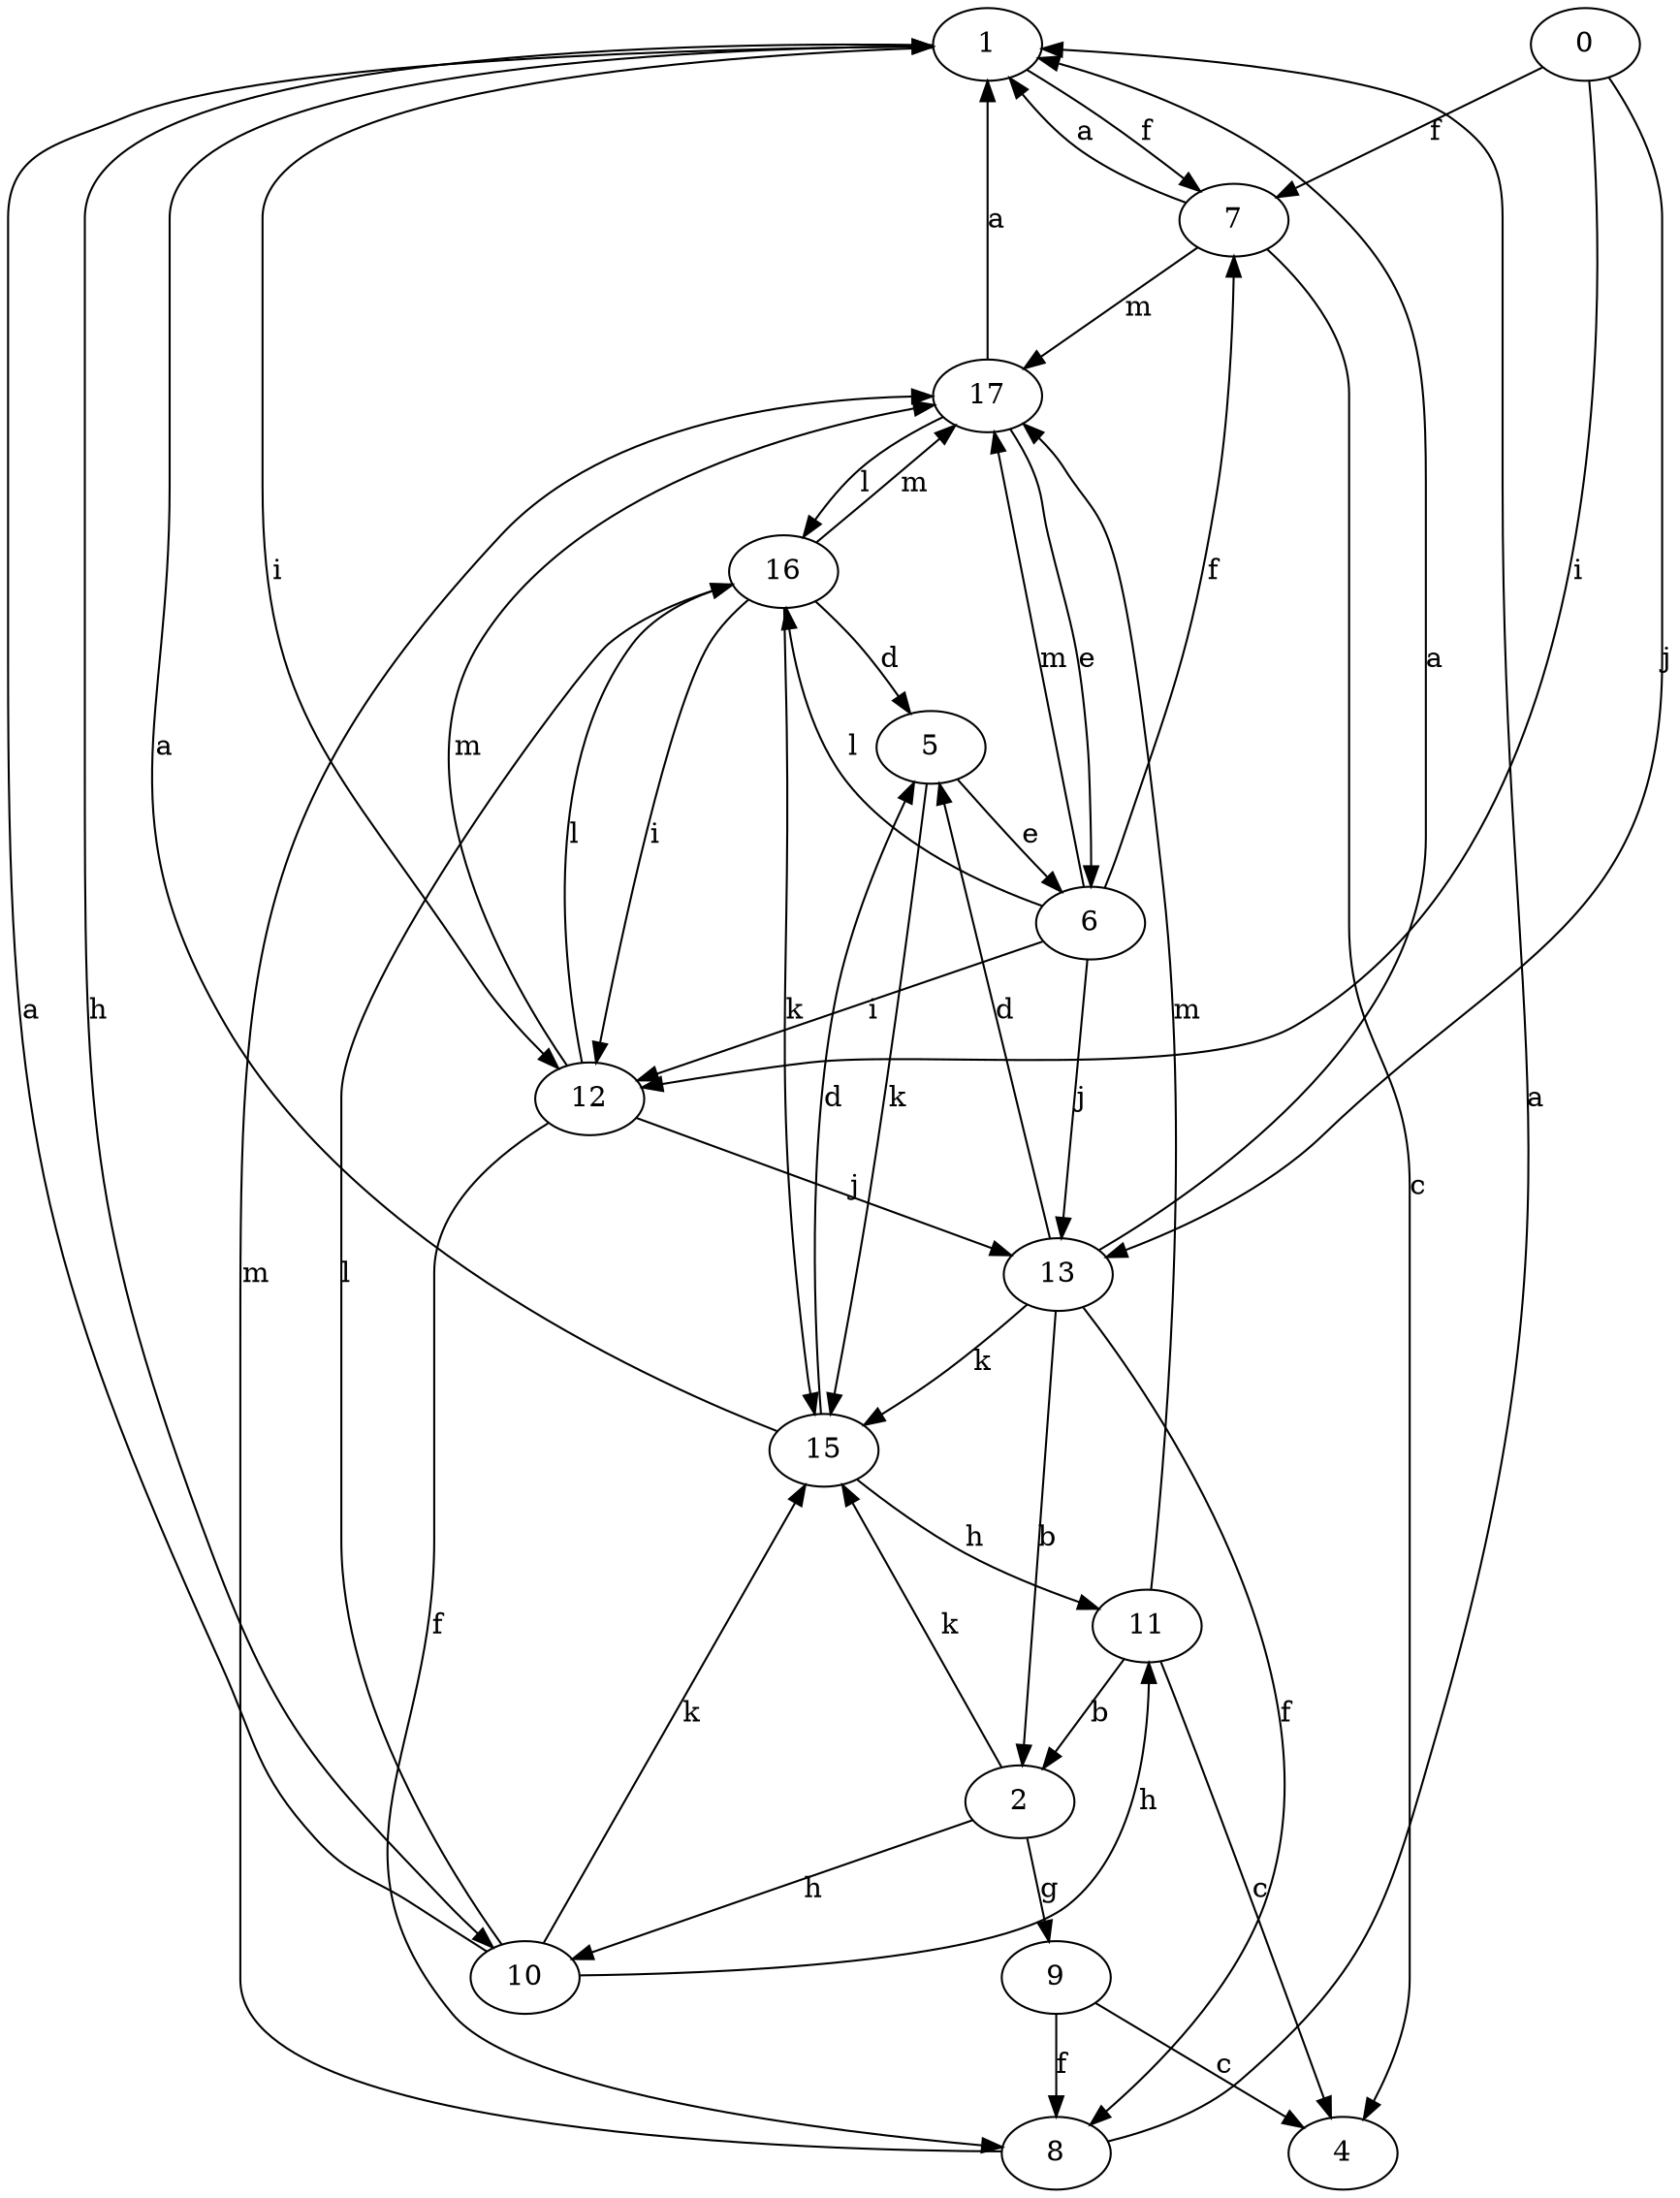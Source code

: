 strict digraph  {
1;
2;
4;
5;
6;
7;
8;
9;
10;
11;
12;
13;
15;
0;
16;
17;
1 -> 7  [label=f];
1 -> 10  [label=h];
1 -> 12  [label=i];
2 -> 9  [label=g];
2 -> 10  [label=h];
2 -> 15  [label=k];
5 -> 6  [label=e];
5 -> 15  [label=k];
6 -> 7  [label=f];
6 -> 12  [label=i];
6 -> 13  [label=j];
6 -> 16  [label=l];
6 -> 17  [label=m];
7 -> 1  [label=a];
7 -> 4  [label=c];
7 -> 17  [label=m];
8 -> 1  [label=a];
8 -> 17  [label=m];
9 -> 4  [label=c];
9 -> 8  [label=f];
10 -> 1  [label=a];
10 -> 11  [label=h];
10 -> 15  [label=k];
10 -> 16  [label=l];
11 -> 2  [label=b];
11 -> 4  [label=c];
11 -> 17  [label=m];
12 -> 8  [label=f];
12 -> 13  [label=j];
12 -> 16  [label=l];
12 -> 17  [label=m];
13 -> 1  [label=a];
13 -> 2  [label=b];
13 -> 5  [label=d];
13 -> 8  [label=f];
13 -> 15  [label=k];
15 -> 1  [label=a];
15 -> 5  [label=d];
15 -> 11  [label=h];
0 -> 7  [label=f];
0 -> 12  [label=i];
0 -> 13  [label=j];
16 -> 5  [label=d];
16 -> 12  [label=i];
16 -> 15  [label=k];
16 -> 17  [label=m];
17 -> 1  [label=a];
17 -> 6  [label=e];
17 -> 16  [label=l];
}
